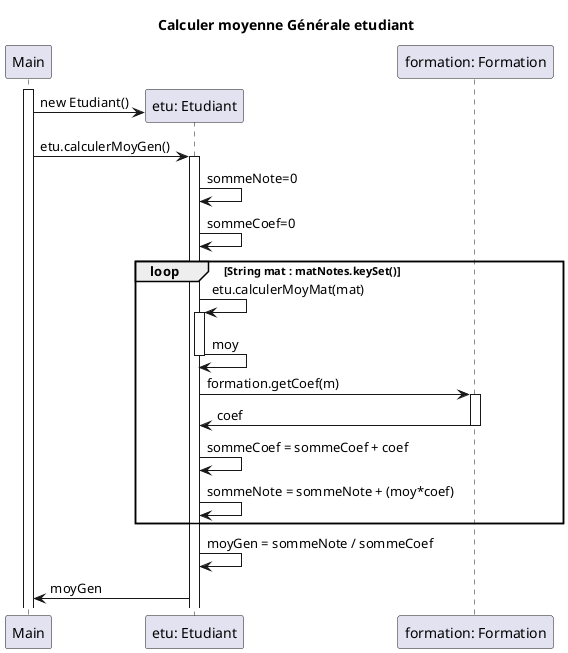 @startuml
title Calculer moyenne Générale etudiant

create Main
activate Main

create "etu: Etudiant"
Main -> "etu: Etudiant": new Etudiant()


Main -> "etu: Etudiant": etu.calculerMoyGen()
activate "etu: Etudiant"
"etu: Etudiant" -> "etu: Etudiant": sommeNote=0
"etu: Etudiant" -> "etu: Etudiant": sommeCoef=0


loop String mat : matNotes.keySet()

"etu: Etudiant" -> "etu: Etudiant": etu.calculerMoyMat(mat)
activate "etu: Etudiant"
"etu: Etudiant" -> "etu: Etudiant": moy
deactivate "etu: Etudiant"

"etu: Etudiant" -> "formation: Formation": formation.getCoef(m)
activate "formation: Formation"
"formation: Formation" -> "etu: Etudiant": coef
deactivate "formation: Formation"

"etu: Etudiant" -> "etu: Etudiant": sommeCoef = sommeCoef + coef
"etu: Etudiant" -> "etu: Etudiant": sommeNote = sommeNote + (moy*coef)


end
"etu: Etudiant" -> "etu: Etudiant": moyGen = sommeNote / sommeCoef


"etu: Etudiant" -> Main: moyGen

@enduml